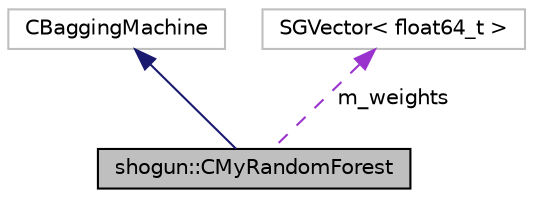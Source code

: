 digraph "shogun::CMyRandomForest"
{
 // LATEX_PDF_SIZE
  edge [fontname="Helvetica",fontsize="10",labelfontname="Helvetica",labelfontsize="10"];
  node [fontname="Helvetica",fontsize="10",shape=record];
  Node1 [label="shogun::CMyRandomForest",height=0.2,width=0.4,color="black", fillcolor="grey75", style="filled", fontcolor="black",tooltip="This class implements the Random Forests algorithm. In Random Forests algorithm, we train a number of..."];
  Node2 -> Node1 [dir="back",color="midnightblue",fontsize="10",style="solid",fontname="Helvetica"];
  Node2 [label="CBaggingMachine",height=0.2,width=0.4,color="grey75", fillcolor="white", style="filled",tooltip=" "];
  Node3 -> Node1 [dir="back",color="darkorchid3",fontsize="10",style="dashed",label=" m_weights" ,fontname="Helvetica"];
  Node3 [label="SGVector\< float64_t \>",height=0.2,width=0.4,color="grey75", fillcolor="white", style="filled",tooltip=" "];
}
